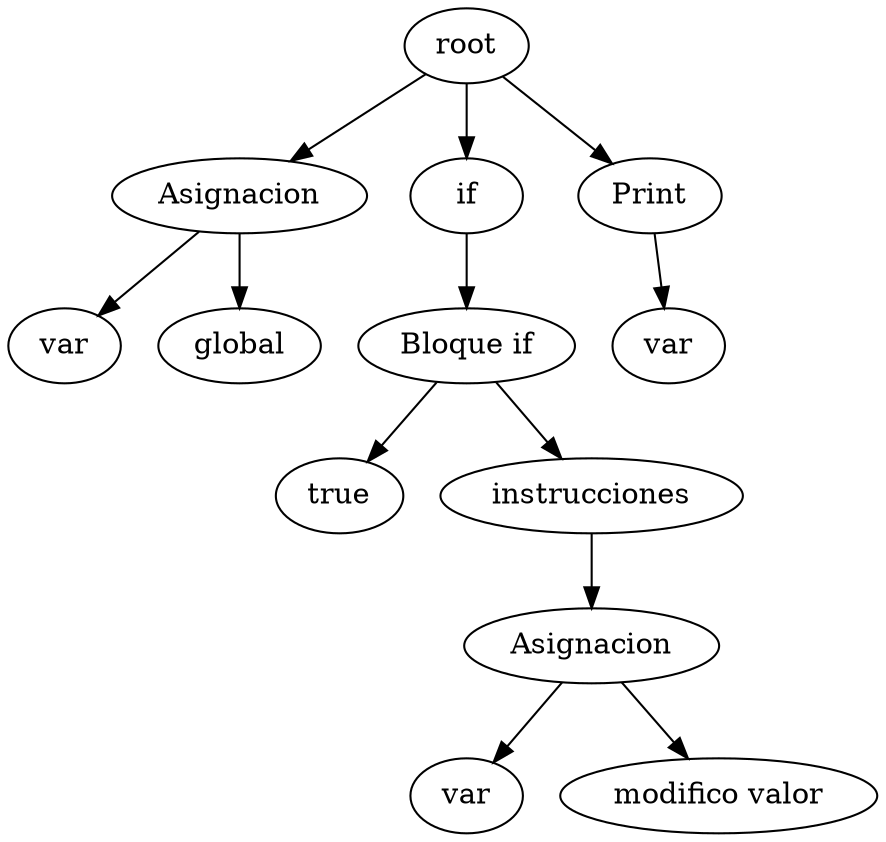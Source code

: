 digraph G{
13 [label = "root"];
2 [label = "var"];
3 [label = "Asignacion"];
3 -> 2;
1 [label = "global"];
3 [label = "Asignacion"];
3 -> 1;
10[label = "if"];
4 [label = "true"];
9 [label = "Bloque if"];
9 -> 4;
8[label = "instrucciones"];
6 [label = "var"];
7 [label = "Asignacion"];
7 -> 6;
5 [label = "modifico valor"];
7 [label = "Asignacion"];
7 -> 5;
8 -> 7;
9 [label = "Bloque if"];
9 -> 8;
10 -> 9;
11 [label = "var"];
12 [label = "Print"];
12 -> 11;
13 -> 3;
13 -> 10;
13 -> 12;

}